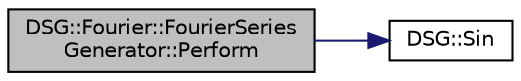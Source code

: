 digraph "DSG::Fourier::FourierSeriesGenerator::Perform"
{
  edge [fontname="Helvetica",fontsize="10",labelfontname="Helvetica",labelfontsize="10"];
  node [fontname="Helvetica",fontsize="10",shape=record];
  rankdir="LR";
  Node1 [label="DSG::Fourier::FourierSeries\lGenerator::Perform",height=0.2,width=0.4,color="black", fillcolor="grey75", style="filled", fontcolor="black"];
  Node1 -> Node2 [color="midnightblue",fontsize="10",style="solid",fontname="Helvetica"];
  Node2 [label="DSG::Sin",height=0.2,width=0.4,color="black", fillcolor="white", style="filled",URL="$namespace_d_s_g.html#aad63d316081c7d13a551acf346ee2749",tooltip="DSG::Sin() - General Purpose Sin Function, double precision. "];
}
